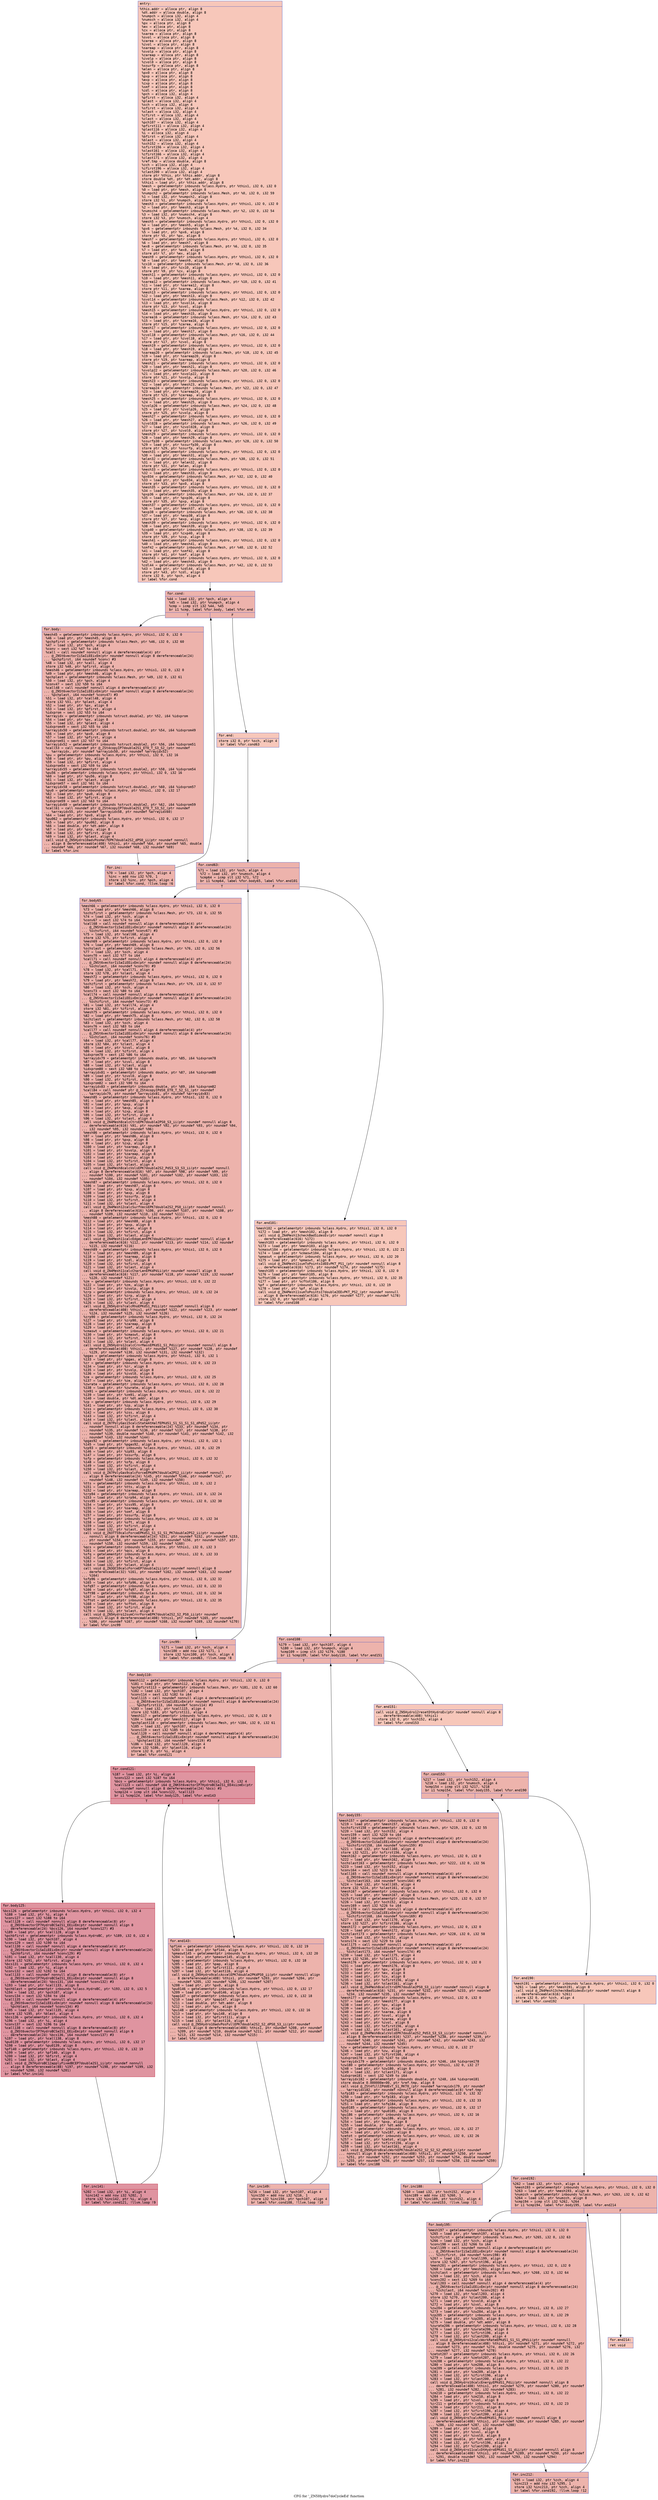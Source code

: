 digraph "CFG for '_ZN5Hydro7doCycleEd' function" {
	label="CFG for '_ZN5Hydro7doCycleEd' function";

	Node0x561869892ab0 [shape=record,color="#3d50c3ff", style=filled, fillcolor="#ec7f6370" fontname="Courier",label="{entry:\l|  %this.addr = alloca ptr, align 8\l  %dt.addr = alloca double, align 8\l  %numpch = alloca i32, align 4\l  %numsch = alloca i32, align 4\l  %px = alloca ptr, align 8\l  %ex = alloca ptr, align 8\l  %zx = alloca ptr, align 8\l  %sarea = alloca ptr, align 8\l  %svol = alloca ptr, align 8\l  %zarea = alloca ptr, align 8\l  %zvol = alloca ptr, align 8\l  %sareap = alloca ptr, align 8\l  %svolp = alloca ptr, align 8\l  %zareap = alloca ptr, align 8\l  %zvolp = alloca ptr, align 8\l  %zvol0 = alloca ptr, align 8\l  %ssurfp = alloca ptr, align 8\l  %elen = alloca ptr, align 8\l  %px0 = alloca ptr, align 8\l  %pxp = alloca ptr, align 8\l  %exp = alloca ptr, align 8\l  %zxp = alloca ptr, align 8\l  %smf = alloca ptr, align 8\l  %zdl = alloca ptr, align 8\l  %pch = alloca i32, align 4\l  %pfirst = alloca i32, align 4\l  %plast = alloca i32, align 4\l  %sch = alloca i32, align 4\l  %sfirst = alloca i32, align 4\l  %slast = alloca i32, align 4\l  %zfirst = alloca i32, align 4\l  %zlast = alloca i32, align 4\l  %pch107 = alloca i32, align 4\l  %pfirst111 = alloca i32, align 4\l  %plast116 = alloca i32, align 4\l  %i = alloca i32, align 4\l  %bfirst = alloca i32, align 4\l  %blast = alloca i32, align 4\l  %sch152 = alloca i32, align 4\l  %sfirst156 = alloca i32, align 4\l  %slast161 = alloca i32, align 4\l  %zfirst166 = alloca i32, align 4\l  %zlast171 = alloca i32, align 4\l  %ref.tmp = alloca double, align 8\l  %zch = alloca i32, align 4\l  %zfirst196 = alloca i32, align 4\l  %zlast200 = alloca i32, align 4\l  store ptr %this, ptr %this.addr, align 8\l  store double %dt, ptr %dt.addr, align 8\l  %this1 = load ptr, ptr %this.addr, align 8\l  %mesh = getelementptr inbounds %class.Hydro, ptr %this1, i32 0, i32 0\l  %0 = load ptr, ptr %mesh, align 8\l  %numpch2 = getelementptr inbounds %class.Mesh, ptr %0, i32 0, i32 59\l  %1 = load i32, ptr %numpch2, align 8\l  store i32 %1, ptr %numpch, align 4\l  %mesh3 = getelementptr inbounds %class.Hydro, ptr %this1, i32 0, i32 0\l  %2 = load ptr, ptr %mesh3, align 8\l  %numsch4 = getelementptr inbounds %class.Mesh, ptr %2, i32 0, i32 54\l  %3 = load i32, ptr %numsch4, align 8\l  store i32 %3, ptr %numsch, align 4\l  %mesh5 = getelementptr inbounds %class.Hydro, ptr %this1, i32 0, i32 0\l  %4 = load ptr, ptr %mesh5, align 8\l  %px6 = getelementptr inbounds %class.Mesh, ptr %4, i32 0, i32 34\l  %5 = load ptr, ptr %px6, align 8\l  store ptr %5, ptr %px, align 8\l  %mesh7 = getelementptr inbounds %class.Hydro, ptr %this1, i32 0, i32 0\l  %6 = load ptr, ptr %mesh7, align 8\l  %ex8 = getelementptr inbounds %class.Mesh, ptr %6, i32 0, i32 35\l  %7 = load ptr, ptr %ex8, align 8\l  store ptr %7, ptr %ex, align 8\l  %mesh9 = getelementptr inbounds %class.Hydro, ptr %this1, i32 0, i32 0\l  %8 = load ptr, ptr %mesh9, align 8\l  %zx10 = getelementptr inbounds %class.Mesh, ptr %8, i32 0, i32 36\l  %9 = load ptr, ptr %zx10, align 8\l  store ptr %9, ptr %zx, align 8\l  %mesh11 = getelementptr inbounds %class.Hydro, ptr %this1, i32 0, i32 0\l  %10 = load ptr, ptr %mesh11, align 8\l  %sarea12 = getelementptr inbounds %class.Mesh, ptr %10, i32 0, i32 41\l  %11 = load ptr, ptr %sarea12, align 8\l  store ptr %11, ptr %sarea, align 8\l  %mesh13 = getelementptr inbounds %class.Hydro, ptr %this1, i32 0, i32 0\l  %12 = load ptr, ptr %mesh13, align 8\l  %svol14 = getelementptr inbounds %class.Mesh, ptr %12, i32 0, i32 42\l  %13 = load ptr, ptr %svol14, align 8\l  store ptr %13, ptr %svol, align 8\l  %mesh15 = getelementptr inbounds %class.Hydro, ptr %this1, i32 0, i32 0\l  %14 = load ptr, ptr %mesh15, align 8\l  %zarea16 = getelementptr inbounds %class.Mesh, ptr %14, i32 0, i32 43\l  %15 = load ptr, ptr %zarea16, align 8\l  store ptr %15, ptr %zarea, align 8\l  %mesh17 = getelementptr inbounds %class.Hydro, ptr %this1, i32 0, i32 0\l  %16 = load ptr, ptr %mesh17, align 8\l  %zvol18 = getelementptr inbounds %class.Mesh, ptr %16, i32 0, i32 44\l  %17 = load ptr, ptr %zvol18, align 8\l  store ptr %17, ptr %zvol, align 8\l  %mesh19 = getelementptr inbounds %class.Hydro, ptr %this1, i32 0, i32 0\l  %18 = load ptr, ptr %mesh19, align 8\l  %sareap20 = getelementptr inbounds %class.Mesh, ptr %18, i32 0, i32 45\l  %19 = load ptr, ptr %sareap20, align 8\l  store ptr %19, ptr %sareap, align 8\l  %mesh21 = getelementptr inbounds %class.Hydro, ptr %this1, i32 0, i32 0\l  %20 = load ptr, ptr %mesh21, align 8\l  %svolp22 = getelementptr inbounds %class.Mesh, ptr %20, i32 0, i32 46\l  %21 = load ptr, ptr %svolp22, align 8\l  store ptr %21, ptr %svolp, align 8\l  %mesh23 = getelementptr inbounds %class.Hydro, ptr %this1, i32 0, i32 0\l  %22 = load ptr, ptr %mesh23, align 8\l  %zareap24 = getelementptr inbounds %class.Mesh, ptr %22, i32 0, i32 47\l  %23 = load ptr, ptr %zareap24, align 8\l  store ptr %23, ptr %zareap, align 8\l  %mesh25 = getelementptr inbounds %class.Hydro, ptr %this1, i32 0, i32 0\l  %24 = load ptr, ptr %mesh25, align 8\l  %zvolp26 = getelementptr inbounds %class.Mesh, ptr %24, i32 0, i32 48\l  %25 = load ptr, ptr %zvolp26, align 8\l  store ptr %25, ptr %zvolp, align 8\l  %mesh27 = getelementptr inbounds %class.Hydro, ptr %this1, i32 0, i32 0\l  %26 = load ptr, ptr %mesh27, align 8\l  %zvol028 = getelementptr inbounds %class.Mesh, ptr %26, i32 0, i32 49\l  %27 = load ptr, ptr %zvol028, align 8\l  store ptr %27, ptr %zvol0, align 8\l  %mesh29 = getelementptr inbounds %class.Hydro, ptr %this1, i32 0, i32 0\l  %28 = load ptr, ptr %mesh29, align 8\l  %ssurfp30 = getelementptr inbounds %class.Mesh, ptr %28, i32 0, i32 50\l  %29 = load ptr, ptr %ssurfp30, align 8\l  store ptr %29, ptr %ssurfp, align 8\l  %mesh31 = getelementptr inbounds %class.Hydro, ptr %this1, i32 0, i32 0\l  %30 = load ptr, ptr %mesh31, align 8\l  %elen32 = getelementptr inbounds %class.Mesh, ptr %30, i32 0, i32 51\l  %31 = load ptr, ptr %elen32, align 8\l  store ptr %31, ptr %elen, align 8\l  %mesh33 = getelementptr inbounds %class.Hydro, ptr %this1, i32 0, i32 0\l  %32 = load ptr, ptr %mesh33, align 8\l  %px034 = getelementptr inbounds %class.Mesh, ptr %32, i32 0, i32 40\l  %33 = load ptr, ptr %px034, align 8\l  store ptr %33, ptr %px0, align 8\l  %mesh35 = getelementptr inbounds %class.Hydro, ptr %this1, i32 0, i32 0\l  %34 = load ptr, ptr %mesh35, align 8\l  %pxp36 = getelementptr inbounds %class.Mesh, ptr %34, i32 0, i32 37\l  %35 = load ptr, ptr %pxp36, align 8\l  store ptr %35, ptr %pxp, align 8\l  %mesh37 = getelementptr inbounds %class.Hydro, ptr %this1, i32 0, i32 0\l  %36 = load ptr, ptr %mesh37, align 8\l  %exp38 = getelementptr inbounds %class.Mesh, ptr %36, i32 0, i32 38\l  %37 = load ptr, ptr %exp38, align 8\l  store ptr %37, ptr %exp, align 8\l  %mesh39 = getelementptr inbounds %class.Hydro, ptr %this1, i32 0, i32 0\l  %38 = load ptr, ptr %mesh39, align 8\l  %zxp40 = getelementptr inbounds %class.Mesh, ptr %38, i32 0, i32 39\l  %39 = load ptr, ptr %zxp40, align 8\l  store ptr %39, ptr %zxp, align 8\l  %mesh41 = getelementptr inbounds %class.Hydro, ptr %this1, i32 0, i32 0\l  %40 = load ptr, ptr %mesh41, align 8\l  %smf42 = getelementptr inbounds %class.Mesh, ptr %40, i32 0, i32 52\l  %41 = load ptr, ptr %smf42, align 8\l  store ptr %41, ptr %smf, align 8\l  %mesh43 = getelementptr inbounds %class.Hydro, ptr %this1, i32 0, i32 0\l  %42 = load ptr, ptr %mesh43, align 8\l  %zdl44 = getelementptr inbounds %class.Mesh, ptr %42, i32 0, i32 53\l  %43 = load ptr, ptr %zdl44, align 8\l  store ptr %43, ptr %zdl, align 8\l  store i32 0, ptr %pch, align 4\l  br label %for.cond\l}"];
	Node0x561869892ab0 -> Node0x561869899ee0[tooltip="entry -> for.cond\nProbability 100.00%" ];
	Node0x561869899ee0 [shape=record,color="#3d50c3ff", style=filled, fillcolor="#d6524470" fontname="Courier",label="{for.cond:\l|  %44 = load i32, ptr %pch, align 4\l  %45 = load i32, ptr %numpch, align 4\l  %cmp = icmp slt i32 %44, %45\l  br i1 %cmp, label %for.body, label %for.end\l|{<s0>T|<s1>F}}"];
	Node0x561869899ee0:s0 -> Node0x561869894b10[tooltip="for.cond -> for.body\nProbability 96.88%" ];
	Node0x561869899ee0:s1 -> Node0x561869894b90[tooltip="for.cond -> for.end\nProbability 3.12%" ];
	Node0x561869894b10 [shape=record,color="#3d50c3ff", style=filled, fillcolor="#d6524470" fontname="Courier",label="{for.body:\l|  %mesh45 = getelementptr inbounds %class.Hydro, ptr %this1, i32 0, i32 0\l  %46 = load ptr, ptr %mesh45, align 8\l  %pchpfirst = getelementptr inbounds %class.Mesh, ptr %46, i32 0, i32 60\l  %47 = load i32, ptr %pch, align 4\l  %conv = sext i32 %47 to i64\l  %call = call noundef nonnull align 4 dereferenceable(4) ptr\l... @_ZNSt6vectorIiSaIiEEixEm(ptr noundef nonnull align 8 dereferenceable(24)\l... %pchpfirst, i64 noundef %conv) #3\l  %48 = load i32, ptr %call, align 4\l  store i32 %48, ptr %pfirst, align 4\l  %mesh46 = getelementptr inbounds %class.Hydro, ptr %this1, i32 0, i32 0\l  %49 = load ptr, ptr %mesh46, align 8\l  %pchplast = getelementptr inbounds %class.Mesh, ptr %49, i32 0, i32 61\l  %50 = load i32, ptr %pch, align 4\l  %conv47 = sext i32 %50 to i64\l  %call48 = call noundef nonnull align 4 dereferenceable(4) ptr\l... @_ZNSt6vectorIiSaIiEEixEm(ptr noundef nonnull align 8 dereferenceable(24)\l... %pchplast, i64 noundef %conv47) #3\l  %51 = load i32, ptr %call48, align 4\l  store i32 %51, ptr %plast, align 4\l  %52 = load ptr, ptr %px, align 8\l  %53 = load i32, ptr %pfirst, align 4\l  %idxprom = sext i32 %53 to i64\l  %arrayidx = getelementptr inbounds %struct.double2, ptr %52, i64 %idxprom\l  %54 = load ptr, ptr %px, align 8\l  %55 = load i32, ptr %plast, align 4\l  %idxprom49 = sext i32 %55 to i64\l  %arrayidx50 = getelementptr inbounds %struct.double2, ptr %54, i64 %idxprom49\l  %56 = load ptr, ptr %px0, align 8\l  %57 = load i32, ptr %pfirst, align 4\l  %idxprom51 = sext i32 %57 to i64\l  %arrayidx52 = getelementptr inbounds %struct.double2, ptr %56, i64 %idxprom51\l  %call53 = call noundef ptr @_ZSt4copyIP7double2S1_ET0_T_S3_S2_(ptr noundef\l... %arrayidx, ptr noundef %arrayidx50, ptr noundef %arrayidx52)\l  %pu = getelementptr inbounds %class.Hydro, ptr %this1, i32 0, i32 16\l  %58 = load ptr, ptr %pu, align 8\l  %59 = load i32, ptr %pfirst, align 4\l  %idxprom54 = sext i32 %59 to i64\l  %arrayidx55 = getelementptr inbounds %struct.double2, ptr %58, i64 %idxprom54\l  %pu56 = getelementptr inbounds %class.Hydro, ptr %this1, i32 0, i32 16\l  %60 = load ptr, ptr %pu56, align 8\l  %61 = load i32, ptr %plast, align 4\l  %idxprom57 = sext i32 %61 to i64\l  %arrayidx58 = getelementptr inbounds %struct.double2, ptr %60, i64 %idxprom57\l  %pu0 = getelementptr inbounds %class.Hydro, ptr %this1, i32 0, i32 17\l  %62 = load ptr, ptr %pu0, align 8\l  %63 = load i32, ptr %pfirst, align 4\l  %idxprom59 = sext i32 %63 to i64\l  %arrayidx60 = getelementptr inbounds %struct.double2, ptr %62, i64 %idxprom59\l  %call61 = call noundef ptr @_ZSt4copyIP7double2S1_ET0_T_S3_S2_(ptr noundef\l... %arrayidx55, ptr noundef %arrayidx58, ptr noundef %arrayidx60)\l  %64 = load ptr, ptr %px0, align 8\l  %pu062 = getelementptr inbounds %class.Hydro, ptr %this1, i32 0, i32 17\l  %65 = load ptr, ptr %pu062, align 8\l  %66 = load double, ptr %dt.addr, align 8\l  %67 = load ptr, ptr %pxp, align 8\l  %68 = load i32, ptr %pfirst, align 4\l  %69 = load i32, ptr %plast, align 4\l  call void @_ZN5Hydro10advPosHalfEPK7double2S2_dPS0_ii(ptr noundef nonnull\l... align 8 dereferenceable(408) %this1, ptr noundef %64, ptr noundef %65, double\l... noundef %66, ptr noundef %67, i32 noundef %68, i32 noundef %69)\l  br label %for.inc\l}"];
	Node0x561869894b10 -> Node0x56186989d840[tooltip="for.body -> for.inc\nProbability 100.00%" ];
	Node0x56186989d840 [shape=record,color="#3d50c3ff", style=filled, fillcolor="#d6524470" fontname="Courier",label="{for.inc:\l|  %70 = load i32, ptr %pch, align 4\l  %inc = add nsw i32 %70, 1\l  store i32 %inc, ptr %pch, align 4\l  br label %for.cond, !llvm.loop !6\l}"];
	Node0x56186989d840 -> Node0x561869899ee0[tooltip="for.inc -> for.cond\nProbability 100.00%" ];
	Node0x561869894b90 [shape=record,color="#3d50c3ff", style=filled, fillcolor="#ec7f6370" fontname="Courier",label="{for.end:\l|  store i32 0, ptr %sch, align 4\l  br label %for.cond63\l}"];
	Node0x561869894b90 -> Node0x56186989dca0[tooltip="for.end -> for.cond63\nProbability 100.00%" ];
	Node0x56186989dca0 [shape=record,color="#3d50c3ff", style=filled, fillcolor="#d6524470" fontname="Courier",label="{for.cond63:\l|  %71 = load i32, ptr %sch, align 4\l  %72 = load i32, ptr %numsch, align 4\l  %cmp64 = icmp slt i32 %71, %72\l  br i1 %cmp64, label %for.body65, label %for.end101\l|{<s0>T|<s1>F}}"];
	Node0x56186989dca0:s0 -> Node0x56186989df10[tooltip="for.cond63 -> for.body65\nProbability 96.88%" ];
	Node0x56186989dca0:s1 -> Node0x56186989df60[tooltip="for.cond63 -> for.end101\nProbability 3.12%" ];
	Node0x56186989df10 [shape=record,color="#3d50c3ff", style=filled, fillcolor="#d6524470" fontname="Courier",label="{for.body65:\l|  %mesh66 = getelementptr inbounds %class.Hydro, ptr %this1, i32 0, i32 0\l  %73 = load ptr, ptr %mesh66, align 8\l  %schsfirst = getelementptr inbounds %class.Mesh, ptr %73, i32 0, i32 55\l  %74 = load i32, ptr %sch, align 4\l  %conv67 = sext i32 %74 to i64\l  %call68 = call noundef nonnull align 4 dereferenceable(4) ptr\l... @_ZNSt6vectorIiSaIiEEixEm(ptr noundef nonnull align 8 dereferenceable(24)\l... %schsfirst, i64 noundef %conv67) #3\l  %75 = load i32, ptr %call68, align 4\l  store i32 %75, ptr %sfirst, align 4\l  %mesh69 = getelementptr inbounds %class.Hydro, ptr %this1, i32 0, i32 0\l  %76 = load ptr, ptr %mesh69, align 8\l  %schslast = getelementptr inbounds %class.Mesh, ptr %76, i32 0, i32 56\l  %77 = load i32, ptr %sch, align 4\l  %conv70 = sext i32 %77 to i64\l  %call71 = call noundef nonnull align 4 dereferenceable(4) ptr\l... @_ZNSt6vectorIiSaIiEEixEm(ptr noundef nonnull align 8 dereferenceable(24)\l... %schslast, i64 noundef %conv70) #3\l  %78 = load i32, ptr %call71, align 4\l  store i32 %78, ptr %slast, align 4\l  %mesh72 = getelementptr inbounds %class.Hydro, ptr %this1, i32 0, i32 0\l  %79 = load ptr, ptr %mesh72, align 8\l  %schzfirst = getelementptr inbounds %class.Mesh, ptr %79, i32 0, i32 57\l  %80 = load i32, ptr %sch, align 4\l  %conv73 = sext i32 %80 to i64\l  %call74 = call noundef nonnull align 4 dereferenceable(4) ptr\l... @_ZNSt6vectorIiSaIiEEixEm(ptr noundef nonnull align 8 dereferenceable(24)\l... %schzfirst, i64 noundef %conv73) #3\l  %81 = load i32, ptr %call74, align 4\l  store i32 %81, ptr %zfirst, align 4\l  %mesh75 = getelementptr inbounds %class.Hydro, ptr %this1, i32 0, i32 0\l  %82 = load ptr, ptr %mesh75, align 8\l  %schzlast = getelementptr inbounds %class.Mesh, ptr %82, i32 0, i32 58\l  %83 = load i32, ptr %sch, align 4\l  %conv76 = sext i32 %83 to i64\l  %call77 = call noundef nonnull align 4 dereferenceable(4) ptr\l... @_ZNSt6vectorIiSaIiEEixEm(ptr noundef nonnull align 8 dereferenceable(24)\l... %schzlast, i64 noundef %conv76) #3\l  %84 = load i32, ptr %call77, align 4\l  store i32 %84, ptr %zlast, align 4\l  %85 = load ptr, ptr %zvol, align 8\l  %86 = load i32, ptr %zfirst, align 4\l  %idxprom78 = sext i32 %86 to i64\l  %arrayidx79 = getelementptr inbounds double, ptr %85, i64 %idxprom78\l  %87 = load ptr, ptr %zvol, align 8\l  %88 = load i32, ptr %zlast, align 4\l  %idxprom80 = sext i32 %88 to i64\l  %arrayidx81 = getelementptr inbounds double, ptr %87, i64 %idxprom80\l  %89 = load ptr, ptr %zvol0, align 8\l  %90 = load i32, ptr %zfirst, align 4\l  %idxprom82 = sext i32 %90 to i64\l  %arrayidx83 = getelementptr inbounds double, ptr %89, i64 %idxprom82\l  %call84 = call noundef ptr @_ZSt4copyIPdS0_ET0_T_S2_S1_(ptr noundef\l... %arrayidx79, ptr noundef %arrayidx81, ptr noundef %arrayidx83)\l  %mesh85 = getelementptr inbounds %class.Hydro, ptr %this1, i32 0, i32 0\l  %91 = load ptr, ptr %mesh85, align 8\l  %92 = load ptr, ptr %pxp, align 8\l  %93 = load ptr, ptr %exp, align 8\l  %94 = load ptr, ptr %zxp, align 8\l  %95 = load i32, ptr %sfirst, align 4\l  %96 = load i32, ptr %slast, align 4\l  call void @_ZN4Mesh8calcCtrsEPK7double2PS0_S3_ii(ptr noundef nonnull align 8\l... dereferenceable(616) %91, ptr noundef %92, ptr noundef %93, ptr noundef %94,\l... i32 noundef %95, i32 noundef %96)\l  %mesh86 = getelementptr inbounds %class.Hydro, ptr %this1, i32 0, i32 0\l  %97 = load ptr, ptr %mesh86, align 8\l  %98 = load ptr, ptr %pxp, align 8\l  %99 = load ptr, ptr %zxp, align 8\l  %100 = load ptr, ptr %sareap, align 8\l  %101 = load ptr, ptr %svolp, align 8\l  %102 = load ptr, ptr %zareap, align 8\l  %103 = load ptr, ptr %zvolp, align 8\l  %104 = load i32, ptr %sfirst, align 4\l  %105 = load i32, ptr %slast, align 4\l  call void @_ZN4Mesh8calcVolsEPK7double2S2_PdS3_S3_S3_ii(ptr noundef nonnull\l... align 8 dereferenceable(616) %97, ptr noundef %98, ptr noundef %99, ptr\l... noundef %100, ptr noundef %101, ptr noundef %102, ptr noundef %103, i32\l... noundef %104, i32 noundef %105)\l  %mesh87 = getelementptr inbounds %class.Hydro, ptr %this1, i32 0, i32 0\l  %106 = load ptr, ptr %mesh87, align 8\l  %107 = load ptr, ptr %zxp, align 8\l  %108 = load ptr, ptr %exp, align 8\l  %109 = load ptr, ptr %ssurfp, align 8\l  %110 = load i32, ptr %sfirst, align 4\l  %111 = load i32, ptr %slast, align 4\l  call void @_ZN4Mesh12calcSurfVecsEPK7double2S2_PS0_ii(ptr noundef nonnull\l... align 8 dereferenceable(616) %106, ptr noundef %107, ptr noundef %108, ptr\l... noundef %109, i32 noundef %110, i32 noundef %111)\l  %mesh88 = getelementptr inbounds %class.Hydro, ptr %this1, i32 0, i32 0\l  %112 = load ptr, ptr %mesh88, align 8\l  %113 = load ptr, ptr %pxp, align 8\l  %114 = load ptr, ptr %elen, align 8\l  %115 = load i32, ptr %sfirst, align 4\l  %116 = load i32, ptr %slast, align 4\l  call void @_ZN4Mesh11calcEdgeLenEPK7double2Pdii(ptr noundef nonnull align 8\l... dereferenceable(616) %112, ptr noundef %113, ptr noundef %114, i32 noundef\l... %115, i32 noundef %116)\l  %mesh89 = getelementptr inbounds %class.Hydro, ptr %this1, i32 0, i32 0\l  %117 = load ptr, ptr %mesh89, align 8\l  %118 = load ptr, ptr %sareap, align 8\l  %119 = load ptr, ptr %zdl, align 8\l  %120 = load i32, ptr %sfirst, align 4\l  %121 = load i32, ptr %slast, align 4\l  call void @_ZN4Mesh11calcCharLenEPKdPdii(ptr noundef nonnull align 8\l... dereferenceable(616) %117, ptr noundef %118, ptr noundef %119, i32 noundef\l... %120, i32 noundef %121)\l  %zm = getelementptr inbounds %class.Hydro, ptr %this1, i32 0, i32 22\l  %122 = load ptr, ptr %zm, align 8\l  %123 = load ptr, ptr %zvolp, align 8\l  %zrp = getelementptr inbounds %class.Hydro, ptr %this1, i32 0, i32 24\l  %124 = load ptr, ptr %zrp, align 8\l  %125 = load i32, ptr %zfirst, align 4\l  %126 = load i32, ptr %zlast, align 4\l  call void @_ZN5Hydro7calcRhoEPKdS1_Pdii(ptr noundef nonnull align 8\l... dereferenceable(408) %this1, ptr noundef %122, ptr noundef %123, ptr noundef\l... %124, i32 noundef %125, i32 noundef %126)\l  %zrp90 = getelementptr inbounds %class.Hydro, ptr %this1, i32 0, i32 24\l  %127 = load ptr, ptr %zrp90, align 8\l  %128 = load ptr, ptr %zareap, align 8\l  %129 = load ptr, ptr %smf, align 8\l  %cmaswt = getelementptr inbounds %class.Hydro, ptr %this1, i32 0, i32 21\l  %130 = load ptr, ptr %cmaswt, align 8\l  %131 = load i32, ptr %sfirst, align 4\l  %132 = load i32, ptr %slast, align 4\l  call void @_ZN5Hydro12calcCrnrMassEPKdS1_S1_Pdii(ptr noundef nonnull align 8\l... dereferenceable(408) %this1, ptr noundef %127, ptr noundef %128, ptr noundef\l... %129, ptr noundef %130, i32 noundef %131, i32 noundef %132)\l  %pgas = getelementptr inbounds %class.Hydro, ptr %this1, i32 0, i32 1\l  %133 = load ptr, ptr %pgas, align 8\l  %zr = getelementptr inbounds %class.Hydro, ptr %this1, i32 0, i32 23\l  %134 = load ptr, ptr %zr, align 8\l  %135 = load ptr, ptr %zvolp, align 8\l  %136 = load ptr, ptr %zvol0, align 8\l  %ze = getelementptr inbounds %class.Hydro, ptr %this1, i32 0, i32 25\l  %137 = load ptr, ptr %ze, align 8\l  %zwrate = getelementptr inbounds %class.Hydro, ptr %this1, i32 0, i32 28\l  %138 = load ptr, ptr %zwrate, align 8\l  %zm91 = getelementptr inbounds %class.Hydro, ptr %this1, i32 0, i32 22\l  %139 = load ptr, ptr %zm91, align 8\l  %140 = load double, ptr %dt.addr, align 8\l  %zp = getelementptr inbounds %class.Hydro, ptr %this1, i32 0, i32 29\l  %141 = load ptr, ptr %zp, align 8\l  %zss = getelementptr inbounds %class.Hydro, ptr %this1, i32 0, i32 30\l  %142 = load ptr, ptr %zss, align 8\l  %143 = load i32, ptr %zfirst, align 4\l  %144 = load i32, ptr %zlast, align 4\l  call void @_ZN7PolyGas15calcStateAtHalfEPKdS1_S1_S1_S1_S1_dPdS2_ii(ptr\l... noundef nonnull align 8 dereferenceable(24) %133, ptr noundef %134, ptr\l... noundef %135, ptr noundef %136, ptr noundef %137, ptr noundef %138, ptr\l... noundef %139, double noundef %140, ptr noundef %141, ptr noundef %142, i32\l... noundef %143, i32 noundef %144)\l  %pgas92 = getelementptr inbounds %class.Hydro, ptr %this1, i32 0, i32 1\l  %145 = load ptr, ptr %pgas92, align 8\l  %zp93 = getelementptr inbounds %class.Hydro, ptr %this1, i32 0, i32 29\l  %146 = load ptr, ptr %zp93, align 8\l  %147 = load ptr, ptr %ssurfp, align 8\l  %sfp = getelementptr inbounds %class.Hydro, ptr %this1, i32 0, i32 32\l  %148 = load ptr, ptr %sfp, align 8\l  %149 = load i32, ptr %sfirst, align 4\l  %150 = load i32, ptr %slast, align 4\l  call void @_ZN7PolyGas9calcForceEPKdPK7double2PS2_ii(ptr noundef nonnull\l... align 8 dereferenceable(24) %145, ptr noundef %146, ptr noundef %147, ptr\l... noundef %148, i32 noundef %149, i32 noundef %150)\l  %tts = getelementptr inbounds %class.Hydro, ptr %this1, i32 0, i32 2\l  %151 = load ptr, ptr %tts, align 8\l  %152 = load ptr, ptr %zareap, align 8\l  %zrp94 = getelementptr inbounds %class.Hydro, ptr %this1, i32 0, i32 24\l  %153 = load ptr, ptr %zrp94, align 8\l  %zss95 = getelementptr inbounds %class.Hydro, ptr %this1, i32 0, i32 30\l  %154 = load ptr, ptr %zss95, align 8\l  %155 = load ptr, ptr %sareap, align 8\l  %156 = load ptr, ptr %smf, align 8\l  %157 = load ptr, ptr %ssurfp, align 8\l  %sft = getelementptr inbounds %class.Hydro, ptr %this1, i32 0, i32 34\l  %158 = load ptr, ptr %sft, align 8\l  %159 = load i32, ptr %sfirst, align 4\l  %160 = load i32, ptr %slast, align 4\l  call void @_ZN3TTS9calcForceEPKdS1_S1_S1_S1_PK7double2PS2_ii(ptr noundef\l... nonnull align 8 dereferenceable(24) %151, ptr noundef %152, ptr noundef %153,\l... ptr noundef %154, ptr noundef %155, ptr noundef %156, ptr noundef %157, ptr\l... noundef %158, i32 noundef %159, i32 noundef %160)\l  %qcs = getelementptr inbounds %class.Hydro, ptr %this1, i32 0, i32 3\l  %161 = load ptr, ptr %qcs, align 8\l  %sfq = getelementptr inbounds %class.Hydro, ptr %this1, i32 0, i32 33\l  %162 = load ptr, ptr %sfq, align 8\l  %163 = load i32, ptr %sfirst, align 4\l  %164 = load i32, ptr %slast, align 4\l  call void @_ZN3QCS9calcForceEP7double2ii(ptr noundef nonnull align 8\l... dereferenceable(32) %161, ptr noundef %162, i32 noundef %163, i32 noundef\l... %164)\l  %sfp96 = getelementptr inbounds %class.Hydro, ptr %this1, i32 0, i32 32\l  %165 = load ptr, ptr %sfp96, align 8\l  %sfq97 = getelementptr inbounds %class.Hydro, ptr %this1, i32 0, i32 33\l  %166 = load ptr, ptr %sfq97, align 8\l  %sft98 = getelementptr inbounds %class.Hydro, ptr %this1, i32 0, i32 34\l  %167 = load ptr, ptr %sft98, align 8\l  %cftot = getelementptr inbounds %class.Hydro, ptr %this1, i32 0, i32 35\l  %168 = load ptr, ptr %cftot, align 8\l  %169 = load i32, ptr %sfirst, align 4\l  %170 = load i32, ptr %slast, align 4\l  call void @_ZN5Hydro12sumCrnrForceEPK7double2S2_S2_PS0_ii(ptr noundef\l... nonnull align 8 dereferenceable(408) %this1, ptr noundef %165, ptr noundef\l... %166, ptr noundef %167, ptr noundef %168, i32 noundef %169, i32 noundef %170)\l  br label %for.inc99\l}"];
	Node0x56186989df10 -> Node0x5618698a6d40[tooltip="for.body65 -> for.inc99\nProbability 100.00%" ];
	Node0x5618698a6d40 [shape=record,color="#3d50c3ff", style=filled, fillcolor="#d6524470" fontname="Courier",label="{for.inc99:\l|  %171 = load i32, ptr %sch, align 4\l  %inc100 = add nsw i32 %171, 1\l  store i32 %inc100, ptr %sch, align 4\l  br label %for.cond63, !llvm.loop !8\l}"];
	Node0x5618698a6d40 -> Node0x56186989dca0[tooltip="for.inc99 -> for.cond63\nProbability 100.00%" ];
	Node0x56186989df60 [shape=record,color="#3d50c3ff", style=filled, fillcolor="#ec7f6370" fontname="Courier",label="{for.end101:\l|  %mesh102 = getelementptr inbounds %class.Hydro, ptr %this1, i32 0, i32 0\l  %172 = load ptr, ptr %mesh102, align 8\l  call void @_ZN4Mesh13checkBadSidesEv(ptr noundef nonnull align 8\l... dereferenceable(616) %172)\l  %mesh103 = getelementptr inbounds %class.Hydro, ptr %this1, i32 0, i32 0\l  %173 = load ptr, ptr %mesh103, align 8\l  %cmaswt104 = getelementptr inbounds %class.Hydro, ptr %this1, i32 0, i32 21\l  %174 = load ptr, ptr %cmaswt104, align 8\l  %pmaswt = getelementptr inbounds %class.Hydro, ptr %this1, i32 0, i32 20\l  %175 = load ptr, ptr %pmaswt, align 8\l  call void @_ZN4Mesh11sumToPointsIdEEvPKT_PS1_(ptr noundef nonnull align 8\l... dereferenceable(616) %173, ptr noundef %174, ptr noundef %175)\l  %mesh105 = getelementptr inbounds %class.Hydro, ptr %this1, i32 0, i32 0\l  %176 = load ptr, ptr %mesh105, align 8\l  %cftot106 = getelementptr inbounds %class.Hydro, ptr %this1, i32 0, i32 35\l  %177 = load ptr, ptr %cftot106, align 8\l  %pf = getelementptr inbounds %class.Hydro, ptr %this1, i32 0, i32 19\l  %178 = load ptr, ptr %pf, align 8\l  call void @_ZN4Mesh11sumToPointsI7double2EEvPKT_PS2_(ptr noundef nonnull\l... align 8 dereferenceable(616) %176, ptr noundef %177, ptr noundef %178)\l  store i32 0, ptr %pch107, align 4\l  br label %for.cond108\l}"];
	Node0x56186989df60 -> Node0x5618698a8130[tooltip="for.end101 -> for.cond108\nProbability 100.00%" ];
	Node0x5618698a8130 [shape=record,color="#3d50c3ff", style=filled, fillcolor="#d6524470" fontname="Courier",label="{for.cond108:\l|  %179 = load i32, ptr %pch107, align 4\l  %180 = load i32, ptr %numpch, align 4\l  %cmp109 = icmp slt i32 %179, %180\l  br i1 %cmp109, label %for.body110, label %for.end151\l|{<s0>T|<s1>F}}"];
	Node0x5618698a8130:s0 -> Node0x56186989a350[tooltip="for.cond108 -> for.body110\nProbability 96.88%" ];
	Node0x5618698a8130:s1 -> Node0x56186989a3d0[tooltip="for.cond108 -> for.end151\nProbability 3.12%" ];
	Node0x56186989a350 [shape=record,color="#3d50c3ff", style=filled, fillcolor="#d6524470" fontname="Courier",label="{for.body110:\l|  %mesh112 = getelementptr inbounds %class.Hydro, ptr %this1, i32 0, i32 0\l  %181 = load ptr, ptr %mesh112, align 8\l  %pchpfirst113 = getelementptr inbounds %class.Mesh, ptr %181, i32 0, i32 60\l  %182 = load i32, ptr %pch107, align 4\l  %conv114 = sext i32 %182 to i64\l  %call115 = call noundef nonnull align 4 dereferenceable(4) ptr\l... @_ZNSt6vectorIiSaIiEEixEm(ptr noundef nonnull align 8 dereferenceable(24)\l... %pchpfirst113, i64 noundef %conv114) #3\l  %183 = load i32, ptr %call115, align 4\l  store i32 %183, ptr %pfirst111, align 4\l  %mesh117 = getelementptr inbounds %class.Hydro, ptr %this1, i32 0, i32 0\l  %184 = load ptr, ptr %mesh117, align 8\l  %pchplast118 = getelementptr inbounds %class.Mesh, ptr %184, i32 0, i32 61\l  %185 = load i32, ptr %pch107, align 4\l  %conv119 = sext i32 %185 to i64\l  %call120 = call noundef nonnull align 4 dereferenceable(4) ptr\l... @_ZNSt6vectorIiSaIiEEixEm(ptr noundef nonnull align 8 dereferenceable(24)\l... %pchplast118, i64 noundef %conv119) #3\l  %186 = load i32, ptr %call120, align 4\l  store i32 %186, ptr %plast116, align 4\l  store i32 0, ptr %i, align 4\l  br label %for.cond121\l}"];
	Node0x56186989a350 -> Node0x5618698a9e10[tooltip="for.body110 -> for.cond121\nProbability 100.00%" ];
	Node0x5618698a9e10 [shape=record,color="#b70d28ff", style=filled, fillcolor="#b70d2870" fontname="Courier",label="{for.cond121:\l|  %187 = load i32, ptr %i, align 4\l  %conv122 = sext i32 %187 to i64\l  %bcs = getelementptr inbounds %class.Hydro, ptr %this1, i32 0, i32 4\l  %call123 = call noundef i64 @_ZNKSt6vectorIP7HydroBCSaIS1_EE4sizeEv(ptr\l... noundef nonnull align 8 dereferenceable(24) %bcs) #3\l  %cmp124 = icmp ult i64 %conv122, %call123\l  br i1 %cmp124, label %for.body125, label %for.end143\l|{<s0>T|<s1>F}}"];
	Node0x5618698a9e10:s0 -> Node0x5618698aa2b0[tooltip="for.cond121 -> for.body125\nProbability 96.88%" ];
	Node0x5618698a9e10:s1 -> Node0x5618698aa300[tooltip="for.cond121 -> for.end143\nProbability 3.12%" ];
	Node0x5618698aa2b0 [shape=record,color="#b70d28ff", style=filled, fillcolor="#b70d2870" fontname="Courier",label="{for.body125:\l|  %bcs126 = getelementptr inbounds %class.Hydro, ptr %this1, i32 0, i32 4\l  %188 = load i32, ptr %i, align 4\l  %conv127 = sext i32 %188 to i64\l  %call128 = call noundef nonnull align 8 dereferenceable(8) ptr\l... @_ZNSt6vectorIP7HydroBCSaIS1_EEixEm(ptr noundef nonnull align 8\l... dereferenceable(24) %bcs126, i64 noundef %conv127) #3\l  %189 = load ptr, ptr %call128, align 8\l  %pchbfirst = getelementptr inbounds %class.HydroBC, ptr %189, i32 0, i32 4\l  %190 = load i32, ptr %pch107, align 4\l  %conv129 = sext i32 %190 to i64\l  %call130 = call noundef nonnull align 4 dereferenceable(4) ptr\l... @_ZNSt6vectorIiSaIiEEixEm(ptr noundef nonnull align 8 dereferenceable(24)\l... %pchbfirst, i64 noundef %conv129) #3\l  %191 = load i32, ptr %call130, align 4\l  store i32 %191, ptr %bfirst, align 4\l  %bcs131 = getelementptr inbounds %class.Hydro, ptr %this1, i32 0, i32 4\l  %192 = load i32, ptr %i, align 4\l  %conv132 = sext i32 %192 to i64\l  %call133 = call noundef nonnull align 8 dereferenceable(8) ptr\l... @_ZNSt6vectorIP7HydroBCSaIS1_EEixEm(ptr noundef nonnull align 8\l... dereferenceable(24) %bcs131, i64 noundef %conv132) #3\l  %193 = load ptr, ptr %call133, align 8\l  %pchblast = getelementptr inbounds %class.HydroBC, ptr %193, i32 0, i32 5\l  %194 = load i32, ptr %pch107, align 4\l  %conv134 = sext i32 %194 to i64\l  %call135 = call noundef nonnull align 4 dereferenceable(4) ptr\l... @_ZNSt6vectorIiSaIiEEixEm(ptr noundef nonnull align 8 dereferenceable(24)\l... %pchblast, i64 noundef %conv134) #3\l  %195 = load i32, ptr %call135, align 4\l  store i32 %195, ptr %blast, align 4\l  %bcs136 = getelementptr inbounds %class.Hydro, ptr %this1, i32 0, i32 4\l  %196 = load i32, ptr %i, align 4\l  %conv137 = sext i32 %196 to i64\l  %call138 = call noundef nonnull align 8 dereferenceable(8) ptr\l... @_ZNSt6vectorIP7HydroBCSaIS1_EEixEm(ptr noundef nonnull align 8\l... dereferenceable(24) %bcs136, i64 noundef %conv137) #3\l  %197 = load ptr, ptr %call138, align 8\l  %pu0139 = getelementptr inbounds %class.Hydro, ptr %this1, i32 0, i32 17\l  %198 = load ptr, ptr %pu0139, align 8\l  %pf140 = getelementptr inbounds %class.Hydro, ptr %this1, i32 0, i32 19\l  %199 = load ptr, ptr %pf140, align 8\l  %200 = load i32, ptr %bfirst, align 4\l  %201 = load i32, ptr %blast, align 4\l  call void @_ZN7HydroBC12applyFixedBCEP7double2S1_ii(ptr noundef nonnull\l... align 8 dereferenceable(88) %197, ptr noundef %198, ptr noundef %199, i32\l... noundef %200, i32 noundef %201)\l  br label %for.inc141\l}"];
	Node0x5618698aa2b0 -> Node0x5618698acf30[tooltip="for.body125 -> for.inc141\nProbability 100.00%" ];
	Node0x5618698acf30 [shape=record,color="#b70d28ff", style=filled, fillcolor="#b70d2870" fontname="Courier",label="{for.inc141:\l|  %202 = load i32, ptr %i, align 4\l  %inc142 = add nsw i32 %202, 1\l  store i32 %inc142, ptr %i, align 4\l  br label %for.cond121, !llvm.loop !9\l}"];
	Node0x5618698acf30 -> Node0x5618698a9e10[tooltip="for.inc141 -> for.cond121\nProbability 100.00%" ];
	Node0x5618698aa300 [shape=record,color="#3d50c3ff", style=filled, fillcolor="#d6524470" fontname="Courier",label="{for.end143:\l|  %pf144 = getelementptr inbounds %class.Hydro, ptr %this1, i32 0, i32 19\l  %203 = load ptr, ptr %pf144, align 8\l  %pmaswt145 = getelementptr inbounds %class.Hydro, ptr %this1, i32 0, i32 20\l  %204 = load ptr, ptr %pmaswt145, align 8\l  %pap = getelementptr inbounds %class.Hydro, ptr %this1, i32 0, i32 18\l  %205 = load ptr, ptr %pap, align 8\l  %206 = load i32, ptr %pfirst111, align 4\l  %207 = load i32, ptr %plast116, align 4\l  call void @_ZN5Hydro9calcAccelEPK7double2PKdPS0_ii(ptr noundef nonnull align\l... 8 dereferenceable(408) %this1, ptr noundef %203, ptr noundef %204, ptr\l... noundef %205, i32 noundef %206, i32 noundef %207)\l  %208 = load ptr, ptr %px0, align 8\l  %pu0146 = getelementptr inbounds %class.Hydro, ptr %this1, i32 0, i32 17\l  %209 = load ptr, ptr %pu0146, align 8\l  %pap147 = getelementptr inbounds %class.Hydro, ptr %this1, i32 0, i32 18\l  %210 = load ptr, ptr %pap147, align 8\l  %211 = load double, ptr %dt.addr, align 8\l  %212 = load ptr, ptr %px, align 8\l  %pu148 = getelementptr inbounds %class.Hydro, ptr %this1, i32 0, i32 16\l  %213 = load ptr, ptr %pu148, align 8\l  %214 = load i32, ptr %pfirst111, align 4\l  %215 = load i32, ptr %plast116, align 4\l  call void @_ZN5Hydro10advPosFullEPK7double2S2_S2_dPS0_S3_ii(ptr noundef\l... nonnull align 8 dereferenceable(408) %this1, ptr noundef %208, ptr noundef\l... %209, ptr noundef %210, double noundef %211, ptr noundef %212, ptr noundef\l... %213, i32 noundef %214, i32 noundef %215)\l  br label %for.inc149\l}"];
	Node0x5618698aa300 -> Node0x5618698ae490[tooltip="for.end143 -> for.inc149\nProbability 100.00%" ];
	Node0x5618698ae490 [shape=record,color="#3d50c3ff", style=filled, fillcolor="#d6524470" fontname="Courier",label="{for.inc149:\l|  %216 = load i32, ptr %pch107, align 4\l  %inc150 = add nsw i32 %216, 1\l  store i32 %inc150, ptr %pch107, align 4\l  br label %for.cond108, !llvm.loop !10\l}"];
	Node0x5618698ae490 -> Node0x5618698a8130[tooltip="for.inc149 -> for.cond108\nProbability 100.00%" ];
	Node0x56186989a3d0 [shape=record,color="#3d50c3ff", style=filled, fillcolor="#ec7f6370" fontname="Courier",label="{for.end151:\l|  call void @_ZN5Hydro12resetDtHydroEv(ptr noundef nonnull align 8\l... dereferenceable(408) %this1)\l  store i32 0, ptr %sch152, align 4\l  br label %for.cond153\l}"];
	Node0x56186989a3d0 -> Node0x5618698ae9b0[tooltip="for.end151 -> for.cond153\nProbability 100.00%" ];
	Node0x5618698ae9b0 [shape=record,color="#3d50c3ff", style=filled, fillcolor="#d6524470" fontname="Courier",label="{for.cond153:\l|  %217 = load i32, ptr %sch152, align 4\l  %218 = load i32, ptr %numsch, align 4\l  %cmp154 = icmp slt i32 %217, %218\l  br i1 %cmp154, label %for.body155, label %for.end190\l|{<s0>T|<s1>F}}"];
	Node0x5618698ae9b0:s0 -> Node0x5618698aeb70[tooltip="for.cond153 -> for.body155\nProbability 96.88%" ];
	Node0x5618698ae9b0:s1 -> Node0x5618698aebc0[tooltip="for.cond153 -> for.end190\nProbability 3.12%" ];
	Node0x5618698aeb70 [shape=record,color="#3d50c3ff", style=filled, fillcolor="#d6524470" fontname="Courier",label="{for.body155:\l|  %mesh157 = getelementptr inbounds %class.Hydro, ptr %this1, i32 0, i32 0\l  %219 = load ptr, ptr %mesh157, align 8\l  %schsfirst158 = getelementptr inbounds %class.Mesh, ptr %219, i32 0, i32 55\l  %220 = load i32, ptr %sch152, align 4\l  %conv159 = sext i32 %220 to i64\l  %call160 = call noundef nonnull align 4 dereferenceable(4) ptr\l... @_ZNSt6vectorIiSaIiEEixEm(ptr noundef nonnull align 8 dereferenceable(24)\l... %schsfirst158, i64 noundef %conv159) #3\l  %221 = load i32, ptr %call160, align 4\l  store i32 %221, ptr %sfirst156, align 4\l  %mesh162 = getelementptr inbounds %class.Hydro, ptr %this1, i32 0, i32 0\l  %222 = load ptr, ptr %mesh162, align 8\l  %schslast163 = getelementptr inbounds %class.Mesh, ptr %222, i32 0, i32 56\l  %223 = load i32, ptr %sch152, align 4\l  %conv164 = sext i32 %223 to i64\l  %call165 = call noundef nonnull align 4 dereferenceable(4) ptr\l... @_ZNSt6vectorIiSaIiEEixEm(ptr noundef nonnull align 8 dereferenceable(24)\l... %schslast163, i64 noundef %conv164) #3\l  %224 = load i32, ptr %call165, align 4\l  store i32 %224, ptr %slast161, align 4\l  %mesh167 = getelementptr inbounds %class.Hydro, ptr %this1, i32 0, i32 0\l  %225 = load ptr, ptr %mesh167, align 8\l  %schzfirst168 = getelementptr inbounds %class.Mesh, ptr %225, i32 0, i32 57\l  %226 = load i32, ptr %sch152, align 4\l  %conv169 = sext i32 %226 to i64\l  %call170 = call noundef nonnull align 4 dereferenceable(4) ptr\l... @_ZNSt6vectorIiSaIiEEixEm(ptr noundef nonnull align 8 dereferenceable(24)\l... %schzfirst168, i64 noundef %conv169) #3\l  %227 = load i32, ptr %call170, align 4\l  store i32 %227, ptr %zfirst166, align 4\l  %mesh172 = getelementptr inbounds %class.Hydro, ptr %this1, i32 0, i32 0\l  %228 = load ptr, ptr %mesh172, align 8\l  %schzlast173 = getelementptr inbounds %class.Mesh, ptr %228, i32 0, i32 58\l  %229 = load i32, ptr %sch152, align 4\l  %conv174 = sext i32 %229 to i64\l  %call175 = call noundef nonnull align 4 dereferenceable(4) ptr\l... @_ZNSt6vectorIiSaIiEEixEm(ptr noundef nonnull align 8 dereferenceable(24)\l... %schzlast173, i64 noundef %conv174) #3\l  %230 = load i32, ptr %call175, align 4\l  store i32 %230, ptr %zlast171, align 4\l  %mesh176 = getelementptr inbounds %class.Hydro, ptr %this1, i32 0, i32 0\l  %231 = load ptr, ptr %mesh176, align 8\l  %232 = load ptr, ptr %px, align 8\l  %233 = load ptr, ptr %ex, align 8\l  %234 = load ptr, ptr %zx, align 8\l  %235 = load i32, ptr %sfirst156, align 4\l  %236 = load i32, ptr %slast161, align 4\l  call void @_ZN4Mesh8calcCtrsEPK7double2PS0_S3_ii(ptr noundef nonnull align 8\l... dereferenceable(616) %231, ptr noundef %232, ptr noundef %233, ptr noundef\l... %234, i32 noundef %235, i32 noundef %236)\l  %mesh177 = getelementptr inbounds %class.Hydro, ptr %this1, i32 0, i32 0\l  %237 = load ptr, ptr %mesh177, align 8\l  %238 = load ptr, ptr %px, align 8\l  %239 = load ptr, ptr %zx, align 8\l  %240 = load ptr, ptr %sarea, align 8\l  %241 = load ptr, ptr %svol, align 8\l  %242 = load ptr, ptr %zarea, align 8\l  %243 = load ptr, ptr %zvol, align 8\l  %244 = load i32, ptr %sfirst156, align 4\l  %245 = load i32, ptr %slast161, align 4\l  call void @_ZN4Mesh8calcVolsEPK7double2S2_PdS3_S3_S3_ii(ptr noundef nonnull\l... align 8 dereferenceable(616) %237, ptr noundef %238, ptr noundef %239, ptr\l... noundef %240, ptr noundef %241, ptr noundef %242, ptr noundef %243, i32\l... noundef %244, i32 noundef %245)\l  %zw = getelementptr inbounds %class.Hydro, ptr %this1, i32 0, i32 27\l  %246 = load ptr, ptr %zw, align 8\l  %247 = load i32, ptr %zfirst166, align 4\l  %idxprom178 = sext i32 %247 to i64\l  %arrayidx179 = getelementptr inbounds double, ptr %246, i64 %idxprom178\l  %zw180 = getelementptr inbounds %class.Hydro, ptr %this1, i32 0, i32 27\l  %248 = load ptr, ptr %zw180, align 8\l  %249 = load i32, ptr %zlast171, align 4\l  %idxprom181 = sext i32 %249 to i64\l  %arrayidx182 = getelementptr inbounds double, ptr %248, i64 %idxprom181\l  store double 0.000000e+00, ptr %ref.tmp, align 8\l  call void @_ZSt4fillIPddEvT_S1_RKT0_(ptr noundef %arrayidx179, ptr noundef\l... %arrayidx182, ptr noundef nonnull align 8 dereferenceable(8) %ref.tmp)\l  %sfp183 = getelementptr inbounds %class.Hydro, ptr %this1, i32 0, i32 32\l  %250 = load ptr, ptr %sfp183, align 8\l  %sfq184 = getelementptr inbounds %class.Hydro, ptr %this1, i32 0, i32 33\l  %251 = load ptr, ptr %sfq184, align 8\l  %pu0185 = getelementptr inbounds %class.Hydro, ptr %this1, i32 0, i32 17\l  %252 = load ptr, ptr %pu0185, align 8\l  %pu186 = getelementptr inbounds %class.Hydro, ptr %this1, i32 0, i32 16\l  %253 = load ptr, ptr %pu186, align 8\l  %254 = load ptr, ptr %pxp, align 8\l  %255 = load double, ptr %dt.addr, align 8\l  %zw187 = getelementptr inbounds %class.Hydro, ptr %this1, i32 0, i32 27\l  %256 = load ptr, ptr %zw187, align 8\l  %zetot = getelementptr inbounds %class.Hydro, ptr %this1, i32 0, i32 26\l  %257 = load ptr, ptr %zetot, align 8\l  %258 = load i32, ptr %sfirst156, align 4\l  %259 = load i32, ptr %slast161, align 4\l  call void @_ZN5Hydro8calcWorkEPK7double2S2_S2_S2_S2_dPdS3_ii(ptr noundef\l... nonnull align 8 dereferenceable(408) %this1, ptr noundef %250, ptr noundef\l... %251, ptr noundef %252, ptr noundef %253, ptr noundef %254, double noundef\l... %255, ptr noundef %256, ptr noundef %257, i32 noundef %258, i32 noundef %259)\l  br label %for.inc188\l}"];
	Node0x5618698aeb70 -> Node0x5618698b2780[tooltip="for.body155 -> for.inc188\nProbability 100.00%" ];
	Node0x5618698b2780 [shape=record,color="#3d50c3ff", style=filled, fillcolor="#d6524470" fontname="Courier",label="{for.inc188:\l|  %260 = load i32, ptr %sch152, align 4\l  %inc189 = add nsw i32 %260, 1\l  store i32 %inc189, ptr %sch152, align 4\l  br label %for.cond153, !llvm.loop !11\l}"];
	Node0x5618698b2780 -> Node0x5618698ae9b0[tooltip="for.inc188 -> for.cond153\nProbability 100.00%" ];
	Node0x5618698aebc0 [shape=record,color="#3d50c3ff", style=filled, fillcolor="#ec7f6370" fontname="Courier",label="{for.end190:\l|  %mesh191 = getelementptr inbounds %class.Hydro, ptr %this1, i32 0, i32 0\l  %261 = load ptr, ptr %mesh191, align 8\l  call void @_ZN4Mesh13checkBadSidesEv(ptr noundef nonnull align 8\l... dereferenceable(616) %261)\l  store i32 0, ptr %zch, align 4\l  br label %for.cond192\l}"];
	Node0x5618698aebc0 -> Node0x5618698b2dd0[tooltip="for.end190 -> for.cond192\nProbability 100.00%" ];
	Node0x5618698b2dd0 [shape=record,color="#3d50c3ff", style=filled, fillcolor="#d6524470" fontname="Courier",label="{for.cond192:\l|  %262 = load i32, ptr %zch, align 4\l  %mesh193 = getelementptr inbounds %class.Hydro, ptr %this1, i32 0, i32 0\l  %263 = load ptr, ptr %mesh193, align 8\l  %numzch = getelementptr inbounds %class.Mesh, ptr %263, i32 0, i32 62\l  %264 = load i32, ptr %numzch, align 8\l  %cmp194 = icmp slt i32 %262, %264\l  br i1 %cmp194, label %for.body195, label %for.end214\l|{<s0>T|<s1>F}}"];
	Node0x5618698b2dd0:s0 -> Node0x5618698b31d0[tooltip="for.cond192 -> for.body195\nProbability 96.88%" ];
	Node0x5618698b2dd0:s1 -> Node0x5618698b3220[tooltip="for.cond192 -> for.end214\nProbability 3.12%" ];
	Node0x5618698b31d0 [shape=record,color="#3d50c3ff", style=filled, fillcolor="#d6524470" fontname="Courier",label="{for.body195:\l|  %mesh197 = getelementptr inbounds %class.Hydro, ptr %this1, i32 0, i32 0\l  %265 = load ptr, ptr %mesh197, align 8\l  %zchzfirst = getelementptr inbounds %class.Mesh, ptr %265, i32 0, i32 63\l  %266 = load i32, ptr %zch, align 4\l  %conv198 = sext i32 %266 to i64\l  %call199 = call noundef nonnull align 4 dereferenceable(4) ptr\l... @_ZNSt6vectorIiSaIiEEixEm(ptr noundef nonnull align 8 dereferenceable(24)\l... %zchzfirst, i64 noundef %conv198) #3\l  %267 = load i32, ptr %call199, align 4\l  store i32 %267, ptr %zfirst196, align 4\l  %mesh201 = getelementptr inbounds %class.Hydro, ptr %this1, i32 0, i32 0\l  %268 = load ptr, ptr %mesh201, align 8\l  %zchzlast = getelementptr inbounds %class.Mesh, ptr %268, i32 0, i32 64\l  %269 = load i32, ptr %zch, align 4\l  %conv202 = sext i32 %269 to i64\l  %call203 = call noundef nonnull align 4 dereferenceable(4) ptr\l... @_ZNSt6vectorIiSaIiEEixEm(ptr noundef nonnull align 8 dereferenceable(24)\l... %zchzlast, i64 noundef %conv202) #3\l  %270 = load i32, ptr %call203, align 4\l  store i32 %270, ptr %zlast200, align 4\l  %271 = load ptr, ptr %zvol0, align 8\l  %272 = load ptr, ptr %zvol, align 8\l  %zw204 = getelementptr inbounds %class.Hydro, ptr %this1, i32 0, i32 27\l  %273 = load ptr, ptr %zw204, align 8\l  %zp205 = getelementptr inbounds %class.Hydro, ptr %this1, i32 0, i32 29\l  %274 = load ptr, ptr %zp205, align 8\l  %275 = load double, ptr %dt.addr, align 8\l  %zwrate206 = getelementptr inbounds %class.Hydro, ptr %this1, i32 0, i32 28\l  %276 = load ptr, ptr %zwrate206, align 8\l  %277 = load i32, ptr %zfirst196, align 4\l  %278 = load i32, ptr %zlast200, align 4\l  call void @_ZN5Hydro12calcWorkRateEPKdS1_S1_S1_dPdii(ptr noundef nonnull\l... align 8 dereferenceable(408) %this1, ptr noundef %271, ptr noundef %272, ptr\l... noundef %273, ptr noundef %274, double noundef %275, ptr noundef %276, i32\l... noundef %277, i32 noundef %278)\l  %zetot207 = getelementptr inbounds %class.Hydro, ptr %this1, i32 0, i32 26\l  %279 = load ptr, ptr %zetot207, align 8\l  %zm208 = getelementptr inbounds %class.Hydro, ptr %this1, i32 0, i32 22\l  %280 = load ptr, ptr %zm208, align 8\l  %ze209 = getelementptr inbounds %class.Hydro, ptr %this1, i32 0, i32 25\l  %281 = load ptr, ptr %ze209, align 8\l  %282 = load i32, ptr %zfirst196, align 4\l  %283 = load i32, ptr %zlast200, align 4\l  call void @_ZN5Hydro10calcEnergyEPKdS1_Pdii(ptr noundef nonnull align 8\l... dereferenceable(408) %this1, ptr noundef %279, ptr noundef %280, ptr noundef\l... %281, i32 noundef %282, i32 noundef %283)\l  %zm210 = getelementptr inbounds %class.Hydro, ptr %this1, i32 0, i32 22\l  %284 = load ptr, ptr %zm210, align 8\l  %285 = load ptr, ptr %zvol, align 8\l  %zr211 = getelementptr inbounds %class.Hydro, ptr %this1, i32 0, i32 23\l  %286 = load ptr, ptr %zr211, align 8\l  %287 = load i32, ptr %zfirst196, align 4\l  %288 = load i32, ptr %zlast200, align 4\l  call void @_ZN5Hydro7calcRhoEPKdS1_Pdii(ptr noundef nonnull align 8\l... dereferenceable(408) %this1, ptr noundef %284, ptr noundef %285, ptr noundef\l... %286, i32 noundef %287, i32 noundef %288)\l  %289 = load ptr, ptr %zdl, align 8\l  %290 = load ptr, ptr %zvol, align 8\l  %291 = load ptr, ptr %zvol0, align 8\l  %292 = load double, ptr %dt.addr, align 8\l  %293 = load i32, ptr %zfirst196, align 4\l  %294 = load i32, ptr %zlast200, align 4\l  call void @_ZN5Hydro11calcDtHydroEPKdS1_S1_dii(ptr noundef nonnull align 8\l... dereferenceable(408) %this1, ptr noundef %289, ptr noundef %290, ptr noundef\l... %291, double noundef %292, i32 noundef %293, i32 noundef %294)\l  br label %for.inc212\l}"];
	Node0x5618698b31d0 -> Node0x5618698b5c70[tooltip="for.body195 -> for.inc212\nProbability 100.00%" ];
	Node0x5618698b5c70 [shape=record,color="#3d50c3ff", style=filled, fillcolor="#d6524470" fontname="Courier",label="{for.inc212:\l|  %295 = load i32, ptr %zch, align 4\l  %inc213 = add nsw i32 %295, 1\l  store i32 %inc213, ptr %zch, align 4\l  br label %for.cond192, !llvm.loop !12\l}"];
	Node0x5618698b5c70 -> Node0x5618698b2dd0[tooltip="for.inc212 -> for.cond192\nProbability 100.00%" ];
	Node0x5618698b3220 [shape=record,color="#3d50c3ff", style=filled, fillcolor="#ec7f6370" fontname="Courier",label="{for.end214:\l|  ret void\l}"];
}
